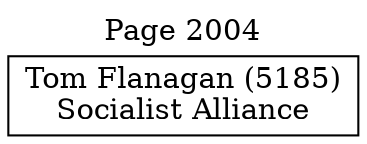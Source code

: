 // House preference flow
digraph "Tom Flanagan (5185)_Page_2004" {
	graph [label="Page 2004" labelloc=t mclimit=10]
	node [shape=box]
	"Tom Flanagan (5185)" [label="Tom Flanagan (5185)
Socialist Alliance"]
}
